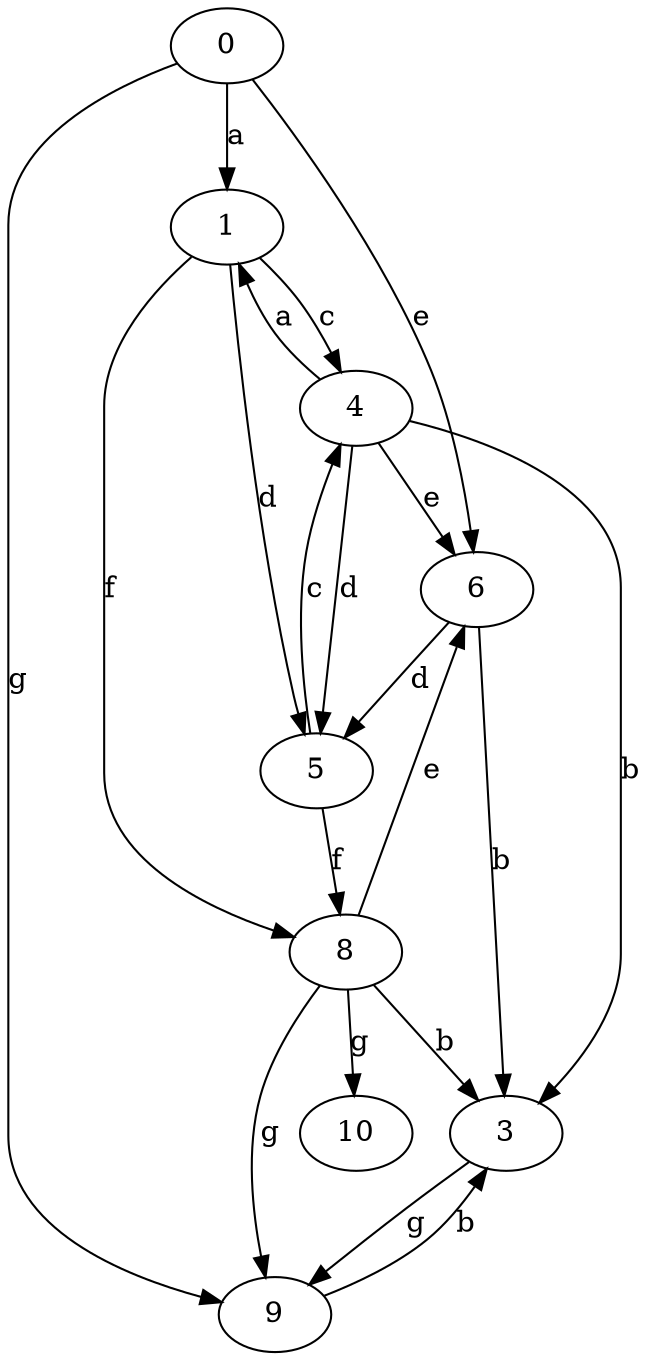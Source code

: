 strict digraph  {
0;
1;
3;
4;
5;
6;
8;
9;
10;
0 -> 1  [label=a];
0 -> 6  [label=e];
0 -> 9  [label=g];
1 -> 4  [label=c];
1 -> 5  [label=d];
1 -> 8  [label=f];
3 -> 9  [label=g];
4 -> 1  [label=a];
4 -> 3  [label=b];
4 -> 5  [label=d];
4 -> 6  [label=e];
5 -> 4  [label=c];
5 -> 8  [label=f];
6 -> 3  [label=b];
6 -> 5  [label=d];
8 -> 3  [label=b];
8 -> 6  [label=e];
8 -> 9  [label=g];
8 -> 10  [label=g];
9 -> 3  [label=b];
}
